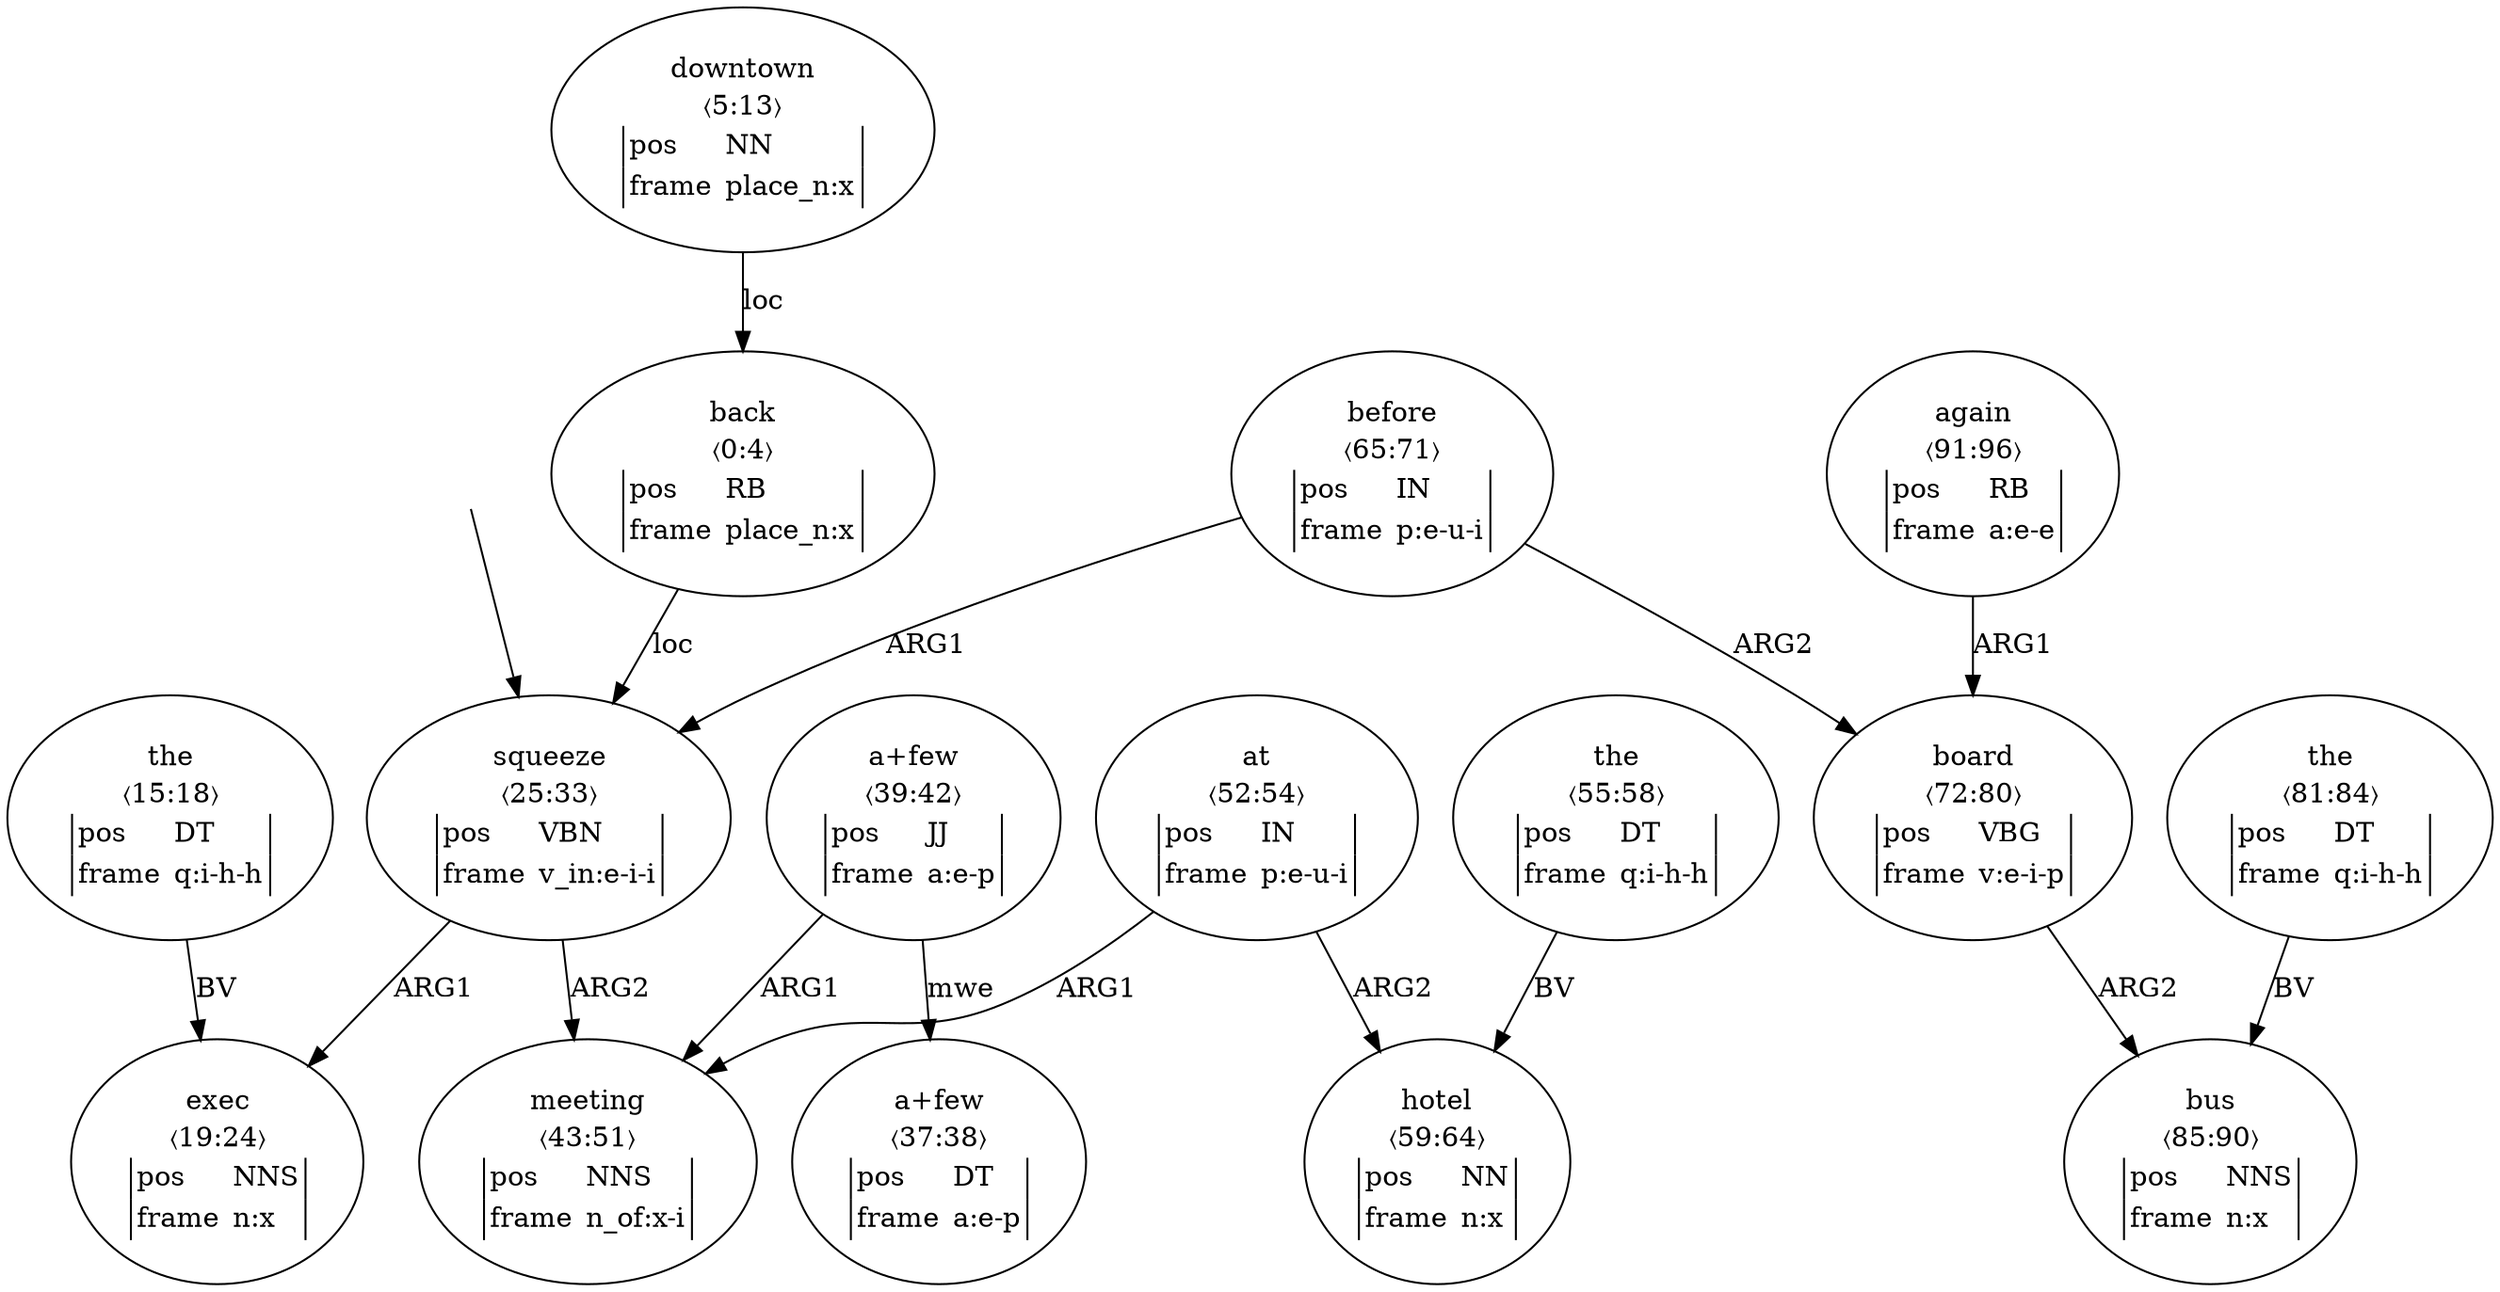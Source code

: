 digraph "20010015" {
  top [ style=invis ];
  top -> 5;
  0 [ label=<<table align="center" border="0" cellspacing="0"><tr><td colspan="2">back</td></tr><tr><td colspan="2">〈0:4〉</td></tr><tr><td sides="l" border="1" align="left">pos</td><td sides="r" border="1" align="left">RB</td></tr><tr><td sides="l" border="1" align="left">frame</td><td sides="r" border="1" align="left">place_n:x</td></tr></table>> ];
  1 [ label=<<table align="center" border="0" cellspacing="0"><tr><td colspan="2">downtown</td></tr><tr><td colspan="2">〈5:13〉</td></tr><tr><td sides="l" border="1" align="left">pos</td><td sides="r" border="1" align="left">NN</td></tr><tr><td sides="l" border="1" align="left">frame</td><td sides="r" border="1" align="left">place_n:x</td></tr></table>> ];
  3 [ label=<<table align="center" border="0" cellspacing="0"><tr><td colspan="2">the</td></tr><tr><td colspan="2">〈15:18〉</td></tr><tr><td sides="l" border="1" align="left">pos</td><td sides="r" border="1" align="left">DT</td></tr><tr><td sides="l" border="1" align="left">frame</td><td sides="r" border="1" align="left">q:i-h-h</td></tr></table>> ];
  4 [ label=<<table align="center" border="0" cellspacing="0"><tr><td colspan="2">exec</td></tr><tr><td colspan="2">〈19:24〉</td></tr><tr><td sides="l" border="1" align="left">pos</td><td sides="r" border="1" align="left">NNS</td></tr><tr><td sides="l" border="1" align="left">frame</td><td sides="r" border="1" align="left">n:x</td></tr></table>> ];
  5 [ label=<<table align="center" border="0" cellspacing="0"><tr><td colspan="2">squeeze</td></tr><tr><td colspan="2">〈25:33〉</td></tr><tr><td sides="l" border="1" align="left">pos</td><td sides="r" border="1" align="left">VBN</td></tr><tr><td sides="l" border="1" align="left">frame</td><td sides="r" border="1" align="left">v_in:e-i-i</td></tr></table>> ];
  7 [ label=<<table align="center" border="0" cellspacing="0"><tr><td colspan="2">a+few</td></tr><tr><td colspan="2">〈37:38〉</td></tr><tr><td sides="l" border="1" align="left">pos</td><td sides="r" border="1" align="left">DT</td></tr><tr><td sides="l" border="1" align="left">frame</td><td sides="r" border="1" align="left">a:e-p</td></tr></table>> ];
  8 [ label=<<table align="center" border="0" cellspacing="0"><tr><td colspan="2">a+few</td></tr><tr><td colspan="2">〈39:42〉</td></tr><tr><td sides="l" border="1" align="left">pos</td><td sides="r" border="1" align="left">JJ</td></tr><tr><td sides="l" border="1" align="left">frame</td><td sides="r" border="1" align="left">a:e-p</td></tr></table>> ];
  9 [ label=<<table align="center" border="0" cellspacing="0"><tr><td colspan="2">meeting</td></tr><tr><td colspan="2">〈43:51〉</td></tr><tr><td sides="l" border="1" align="left">pos</td><td sides="r" border="1" align="left">NNS</td></tr><tr><td sides="l" border="1" align="left">frame</td><td sides="r" border="1" align="left">n_of:x-i</td></tr></table>> ];
  10 [ label=<<table align="center" border="0" cellspacing="0"><tr><td colspan="2">at</td></tr><tr><td colspan="2">〈52:54〉</td></tr><tr><td sides="l" border="1" align="left">pos</td><td sides="r" border="1" align="left">IN</td></tr><tr><td sides="l" border="1" align="left">frame</td><td sides="r" border="1" align="left">p:e-u-i</td></tr></table>> ];
  11 [ label=<<table align="center" border="0" cellspacing="0"><tr><td colspan="2">the</td></tr><tr><td colspan="2">〈55:58〉</td></tr><tr><td sides="l" border="1" align="left">pos</td><td sides="r" border="1" align="left">DT</td></tr><tr><td sides="l" border="1" align="left">frame</td><td sides="r" border="1" align="left">q:i-h-h</td></tr></table>> ];
  12 [ label=<<table align="center" border="0" cellspacing="0"><tr><td colspan="2">hotel</td></tr><tr><td colspan="2">〈59:64〉</td></tr><tr><td sides="l" border="1" align="left">pos</td><td sides="r" border="1" align="left">NN</td></tr><tr><td sides="l" border="1" align="left">frame</td><td sides="r" border="1" align="left">n:x</td></tr></table>> ];
  13 [ label=<<table align="center" border="0" cellspacing="0"><tr><td colspan="2">before</td></tr><tr><td colspan="2">〈65:71〉</td></tr><tr><td sides="l" border="1" align="left">pos</td><td sides="r" border="1" align="left">IN</td></tr><tr><td sides="l" border="1" align="left">frame</td><td sides="r" border="1" align="left">p:e-u-i</td></tr></table>> ];
  14 [ label=<<table align="center" border="0" cellspacing="0"><tr><td colspan="2">board</td></tr><tr><td colspan="2">〈72:80〉</td></tr><tr><td sides="l" border="1" align="left">pos</td><td sides="r" border="1" align="left">VBG</td></tr><tr><td sides="l" border="1" align="left">frame</td><td sides="r" border="1" align="left">v:e-i-p</td></tr></table>> ];
  15 [ label=<<table align="center" border="0" cellspacing="0"><tr><td colspan="2">the</td></tr><tr><td colspan="2">〈81:84〉</td></tr><tr><td sides="l" border="1" align="left">pos</td><td sides="r" border="1" align="left">DT</td></tr><tr><td sides="l" border="1" align="left">frame</td><td sides="r" border="1" align="left">q:i-h-h</td></tr></table>> ];
  16 [ label=<<table align="center" border="0" cellspacing="0"><tr><td colspan="2">bus</td></tr><tr><td colspan="2">〈85:90〉</td></tr><tr><td sides="l" border="1" align="left">pos</td><td sides="r" border="1" align="left">NNS</td></tr><tr><td sides="l" border="1" align="left">frame</td><td sides="r" border="1" align="left">n:x</td></tr></table>> ];
  17 [ label=<<table align="center" border="0" cellspacing="0"><tr><td colspan="2">again</td></tr><tr><td colspan="2">〈91:96〉</td></tr><tr><td sides="l" border="1" align="left">pos</td><td sides="r" border="1" align="left">RB</td></tr><tr><td sides="l" border="1" align="left">frame</td><td sides="r" border="1" align="left">a:e-e</td></tr></table>> ];
  10 -> 12 [ label="ARG2" ];
  14 -> 16 [ label="ARG2" ];
  1 -> 0 [ label="loc" ];
  8 -> 9 [ label="ARG1" ];
  11 -> 12 [ label="BV" ];
  17 -> 14 [ label="ARG1" ];
  8 -> 7 [ label="mwe" ];
  13 -> 14 [ label="ARG2" ];
  0 -> 5 [ label="loc" ];
  5 -> 9 [ label="ARG2" ];
  10 -> 9 [ label="ARG1" ];
  15 -> 16 [ label="BV" ];
  3 -> 4 [ label="BV" ];
  13 -> 5 [ label="ARG1" ];
  5 -> 4 [ label="ARG1" ];
}

